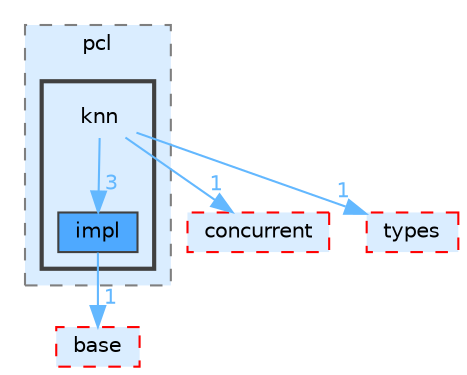 digraph "src/include/cpp-toolbox/pcl/knn"
{
 // LATEX_PDF_SIZE
  bgcolor="transparent";
  edge [fontname=Helvetica,fontsize=10,labelfontname=Helvetica,labelfontsize=10];
  node [fontname=Helvetica,fontsize=10,shape=box,height=0.2,width=0.4];
  compound=true
  subgraph clusterdir_f66d48d75a3d5d9d9a342840712bf869 {
    graph [ bgcolor="#daedff", pencolor="grey50", label="pcl", fontname=Helvetica,fontsize=10 style="filled,dashed", URL="dir_f66d48d75a3d5d9d9a342840712bf869.html",tooltip=""]
  subgraph clusterdir_243df28db0ff42736885b37407e99842 {
    graph [ bgcolor="#daedff", pencolor="grey25", label="", fontname=Helvetica,fontsize=10 style="filled,bold", URL="dir_243df28db0ff42736885b37407e99842.html",tooltip=""]
    dir_243df28db0ff42736885b37407e99842 [shape=plaintext, label="knn"];
  dir_9999cfbe4e3f3c198927bfa51ffe406e [label="impl", fillcolor="#4ea9ff", color="grey25", style="filled", URL="dir_9999cfbe4e3f3c198927bfa51ffe406e.html",tooltip=""];
  }
  }
  dir_175064ea02679cf4c3a50b5407502295 [label="base", fillcolor="#daedff", color="red", style="filled,dashed", URL="dir_175064ea02679cf4c3a50b5407502295.html",tooltip=""];
  dir_53097c1fb4416aacf03fa23589a54650 [label="concurrent", fillcolor="#daedff", color="red", style="filled,dashed", URL="dir_53097c1fb4416aacf03fa23589a54650.html",tooltip=""];
  dir_d073c017754f5bdb7e8e1de8ad13b99a [label="types", fillcolor="#daedff", color="red", style="filled,dashed", URL="dir_d073c017754f5bdb7e8e1de8ad13b99a.html",tooltip=""];
  dir_243df28db0ff42736885b37407e99842->dir_53097c1fb4416aacf03fa23589a54650 [headlabel="1", labeldistance=1.5 headhref="dir_000028_000001.html" href="dir_000028_000001.html" color="steelblue1" fontcolor="steelblue1"];
  dir_243df28db0ff42736885b37407e99842->dir_9999cfbe4e3f3c198927bfa51ffe406e [headlabel="3", labeldistance=1.5 headhref="dir_000028_000022.html" href="dir_000028_000022.html" color="steelblue1" fontcolor="steelblue1"];
  dir_243df28db0ff42736885b37407e99842->dir_d073c017754f5bdb7e8e1de8ad13b99a [headlabel="1", labeldistance=1.5 headhref="dir_000028_000037.html" href="dir_000028_000037.html" color="steelblue1" fontcolor="steelblue1"];
  dir_9999cfbe4e3f3c198927bfa51ffe406e->dir_175064ea02679cf4c3a50b5407502295 [headlabel="1", labeldistance=1.5 headhref="dir_000022_000000.html" href="dir_000022_000000.html" color="steelblue1" fontcolor="steelblue1"];
}
